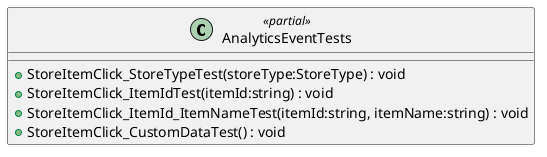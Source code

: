 @startuml
class AnalyticsEventTests <<partial>> {
    + StoreItemClick_StoreTypeTest(storeType:StoreType) : void
    + StoreItemClick_ItemIdTest(itemId:string) : void
    + StoreItemClick_ItemId_ItemNameTest(itemId:string, itemName:string) : void
    + StoreItemClick_CustomDataTest() : void
}
@enduml
